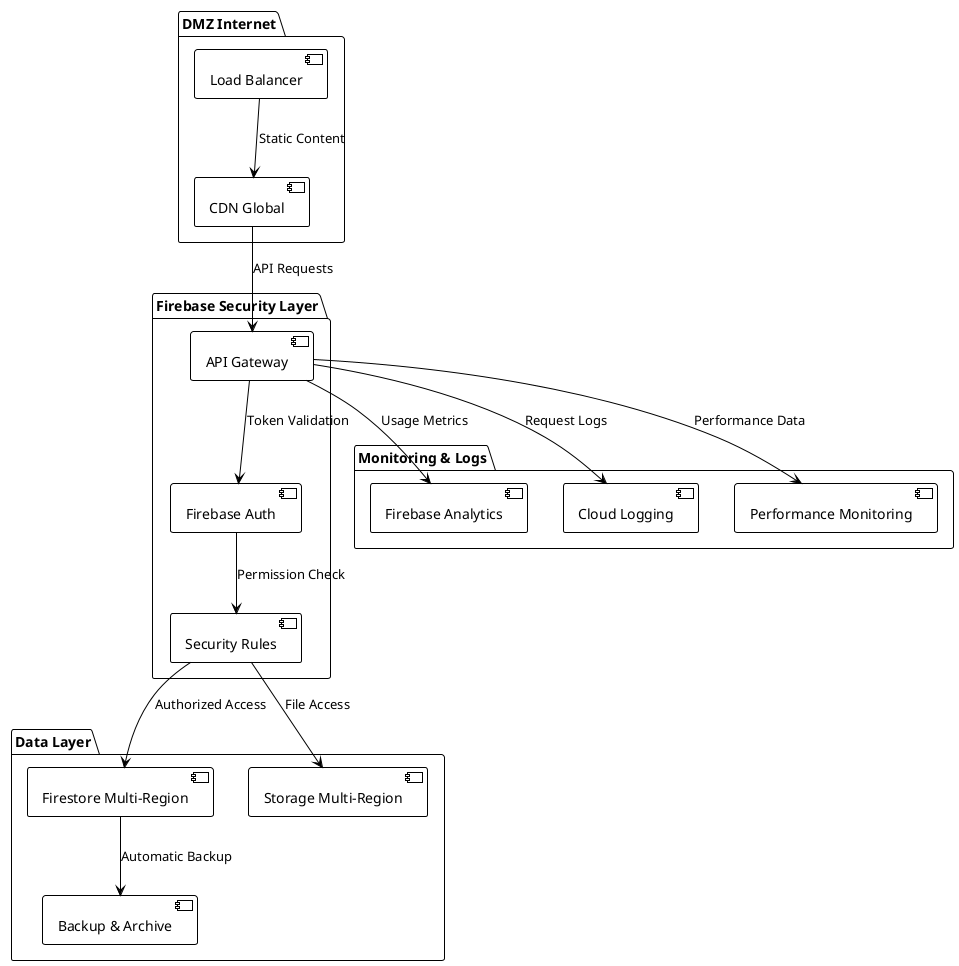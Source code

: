 @startuml
!theme plain
package "DMZ Internet" {
  [Load Balancer] as LB
  [CDN Global] as CDN
}

package "Firebase Security Layer" {
  [Firebase Auth] as Auth
  [Security Rules] as Rules
  [API Gateway] as Gateway
}

package "Data Layer" {
  [Firestore Multi-Region] as FSDB
  [Storage Multi-Region] as FSST
  [Backup & Archive] as Backup
}

package "Monitoring & Logs" {
  [Firebase Analytics] as Analytics
  [Cloud Logging] as Logs
  [Performance Monitoring] as Perf
}

LB --> CDN : Static Content
CDN --> Gateway : API Requests
Gateway --> Auth : Token Validation
Auth --> Rules : Permission Check
Rules --> FSDB : Authorized Access
Rules --> FSST : File Access
FSDB --> Backup : Automatic Backup
Gateway --> Analytics : Usage Metrics
Gateway --> Logs : Request Logs
Gateway --> Perf : Performance Data
@enduml